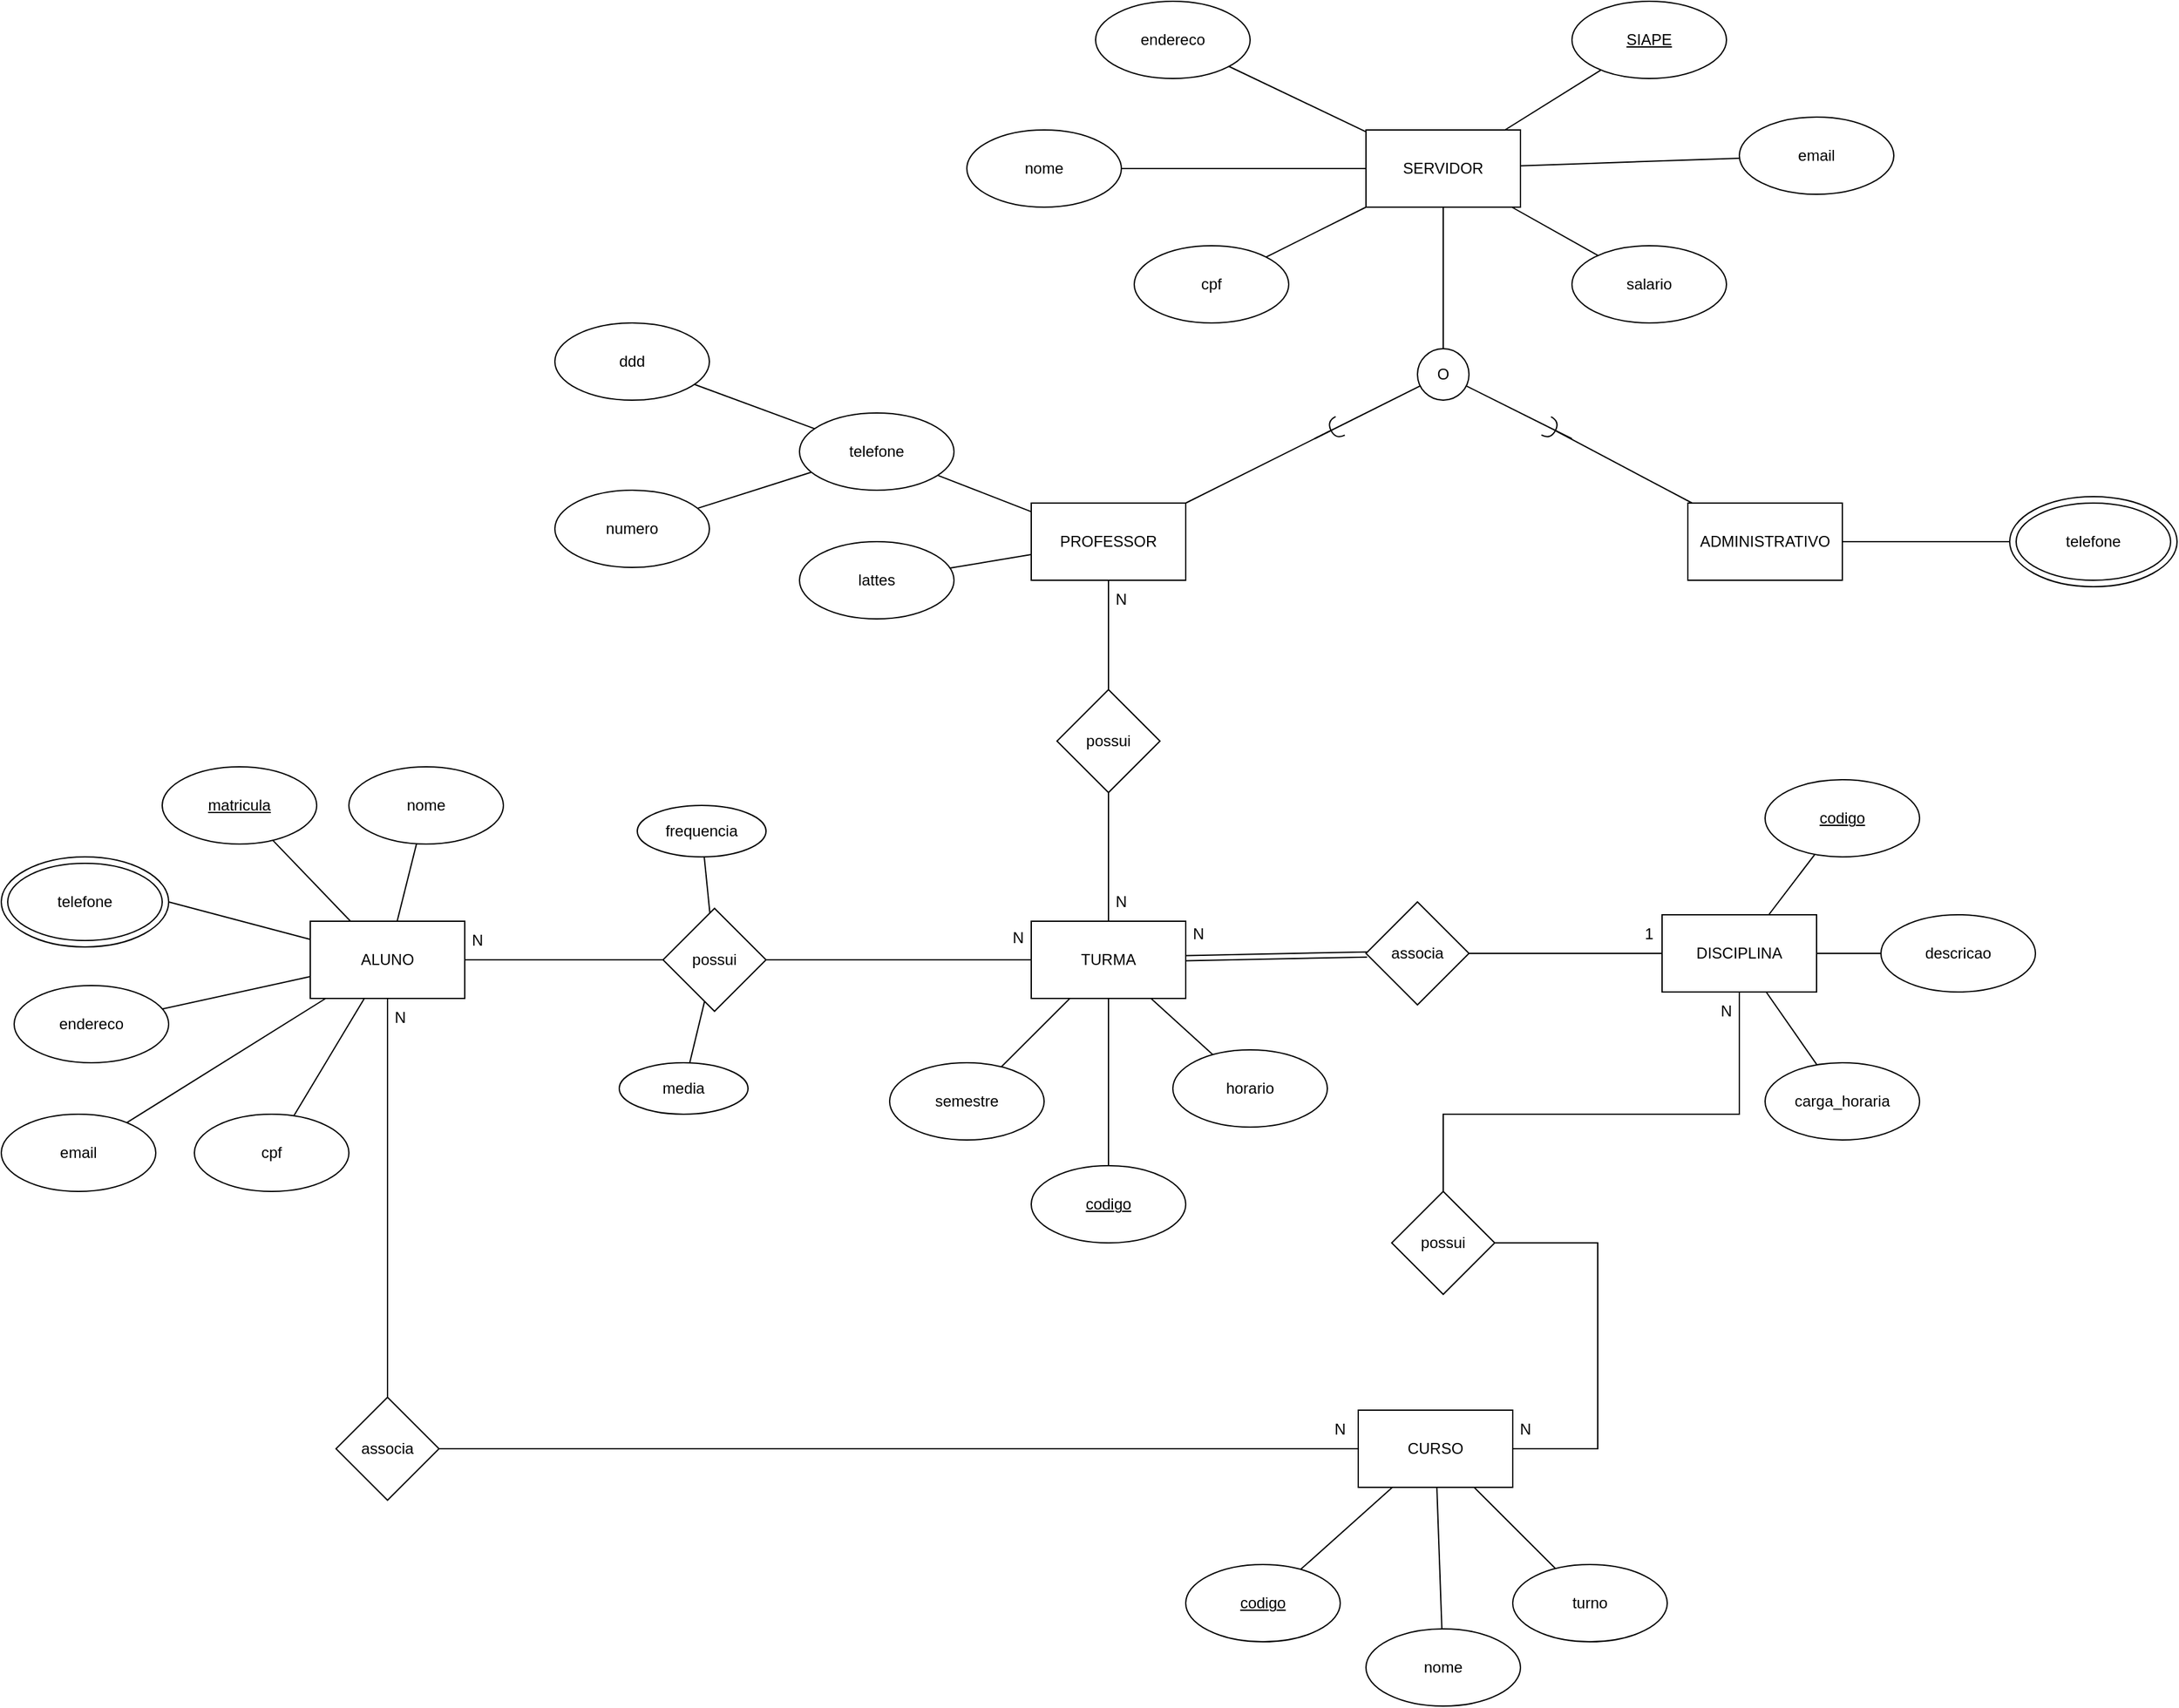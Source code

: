 <mxfile version="24.2.2" type="github">
  <diagram name="Página-1" id="IAKJVxWq2CspnANiIu_g">
    <mxGraphModel dx="2741" dy="2187" grid="1" gridSize="10" guides="1" tooltips="1" connect="1" arrows="1" fold="1" page="1" pageScale="1" pageWidth="827" pageHeight="1169" math="0" shadow="0">
      <root>
        <mxCell id="0" />
        <mxCell id="1" parent="0" />
        <mxCell id="r-bAOHx8kJSiw9mAiXGv-1" value="ALUNO" style="rounded=0;whiteSpace=wrap;html=1;" vertex="1" parent="1">
          <mxGeometry x="10" y="530" width="120" height="60" as="geometry" />
        </mxCell>
        <mxCell id="r-bAOHx8kJSiw9mAiXGv-2" value="PROFESSOR" style="rounded=0;whiteSpace=wrap;html=1;" vertex="1" parent="1">
          <mxGeometry x="570" y="205" width="120" height="60" as="geometry" />
        </mxCell>
        <mxCell id="r-bAOHx8kJSiw9mAiXGv-4" value="DISCIPLINA" style="rounded=0;whiteSpace=wrap;html=1;" vertex="1" parent="1">
          <mxGeometry x="1060" y="525" width="120" height="60" as="geometry" />
        </mxCell>
        <mxCell id="r-bAOHx8kJSiw9mAiXGv-5" value="SERVIDOR" style="rounded=0;whiteSpace=wrap;html=1;" vertex="1" parent="1">
          <mxGeometry x="830" y="-85" width="120" height="60" as="geometry" />
        </mxCell>
        <mxCell id="r-bAOHx8kJSiw9mAiXGv-6" value="ADMINISTRATIVO" style="rounded=0;whiteSpace=wrap;html=1;" vertex="1" parent="1">
          <mxGeometry x="1080" y="205" width="120" height="60" as="geometry" />
        </mxCell>
        <mxCell id="r-bAOHx8kJSiw9mAiXGv-7" value="TURMA" style="rounded=0;whiteSpace=wrap;html=1;" vertex="1" parent="1">
          <mxGeometry x="570" y="530" width="120" height="60" as="geometry" />
        </mxCell>
        <mxCell id="r-bAOHx8kJSiw9mAiXGv-8" value="CURSO" style="rounded=0;whiteSpace=wrap;html=1;" vertex="1" parent="1">
          <mxGeometry x="824" y="910" width="120" height="60" as="geometry" />
        </mxCell>
        <mxCell id="r-bAOHx8kJSiw9mAiXGv-9" value="&lt;u&gt;matricula&lt;/u&gt;" style="ellipse;whiteSpace=wrap;html=1;" vertex="1" parent="1">
          <mxGeometry x="-105" y="410" width="120" height="60" as="geometry" />
        </mxCell>
        <mxCell id="r-bAOHx8kJSiw9mAiXGv-10" value="nome" style="ellipse;whiteSpace=wrap;html=1;" vertex="1" parent="1">
          <mxGeometry x="40" y="410" width="120" height="60" as="geometry" />
        </mxCell>
        <mxCell id="r-bAOHx8kJSiw9mAiXGv-11" value="endereco" style="ellipse;whiteSpace=wrap;html=1;" vertex="1" parent="1">
          <mxGeometry x="-220" y="580" width="120" height="60" as="geometry" />
        </mxCell>
        <mxCell id="r-bAOHx8kJSiw9mAiXGv-12" value="email" style="ellipse;whiteSpace=wrap;html=1;" vertex="1" parent="1">
          <mxGeometry x="-230" y="680" width="120" height="60" as="geometry" />
        </mxCell>
        <mxCell id="r-bAOHx8kJSiw9mAiXGv-13" value="cpf" style="ellipse;whiteSpace=wrap;html=1;" vertex="1" parent="1">
          <mxGeometry x="-80" y="680" width="120" height="60" as="geometry" />
        </mxCell>
        <mxCell id="r-bAOHx8kJSiw9mAiXGv-16" value="" style="ellipse;whiteSpace=wrap;html=1;" vertex="1" parent="1">
          <mxGeometry x="-230" y="480" width="130" height="70" as="geometry" />
        </mxCell>
        <mxCell id="r-bAOHx8kJSiw9mAiXGv-17" value="telefone" style="ellipse;whiteSpace=wrap;html=1;" vertex="1" parent="1">
          <mxGeometry x="-225" y="485" width="120" height="60" as="geometry" />
        </mxCell>
        <mxCell id="r-bAOHx8kJSiw9mAiXGv-19" value="" style="endArrow=none;html=1;rounded=0;" edge="1" parent="1" source="r-bAOHx8kJSiw9mAiXGv-13" target="r-bAOHx8kJSiw9mAiXGv-1">
          <mxGeometry width="50" height="50" relative="1" as="geometry">
            <mxPoint x="470" y="640" as="sourcePoint" />
            <mxPoint x="520" y="590" as="targetPoint" />
          </mxGeometry>
        </mxCell>
        <mxCell id="r-bAOHx8kJSiw9mAiXGv-20" value="" style="endArrow=none;html=1;rounded=0;" edge="1" parent="1" source="r-bAOHx8kJSiw9mAiXGv-12" target="r-bAOHx8kJSiw9mAiXGv-1">
          <mxGeometry width="50" height="50" relative="1" as="geometry">
            <mxPoint x="470" y="640" as="sourcePoint" />
            <mxPoint x="520" y="590" as="targetPoint" />
          </mxGeometry>
        </mxCell>
        <mxCell id="r-bAOHx8kJSiw9mAiXGv-22" value="" style="endArrow=none;html=1;rounded=0;" edge="1" parent="1" source="r-bAOHx8kJSiw9mAiXGv-10" target="r-bAOHx8kJSiw9mAiXGv-1">
          <mxGeometry width="50" height="50" relative="1" as="geometry">
            <mxPoint x="470" y="640" as="sourcePoint" />
            <mxPoint x="520" y="590" as="targetPoint" />
          </mxGeometry>
        </mxCell>
        <mxCell id="r-bAOHx8kJSiw9mAiXGv-24" value="" style="endArrow=none;html=1;rounded=0;" edge="1" parent="1" source="r-bAOHx8kJSiw9mAiXGv-9" target="r-bAOHx8kJSiw9mAiXGv-1">
          <mxGeometry width="50" height="50" relative="1" as="geometry">
            <mxPoint x="470" y="640" as="sourcePoint" />
            <mxPoint x="520" y="590" as="targetPoint" />
          </mxGeometry>
        </mxCell>
        <mxCell id="r-bAOHx8kJSiw9mAiXGv-25" value="" style="endArrow=none;html=1;rounded=0;exitX=1;exitY=0.5;exitDx=0;exitDy=0;" edge="1" parent="1" source="r-bAOHx8kJSiw9mAiXGv-16" target="r-bAOHx8kJSiw9mAiXGv-1">
          <mxGeometry width="50" height="50" relative="1" as="geometry">
            <mxPoint x="470" y="640" as="sourcePoint" />
            <mxPoint x="520" y="590" as="targetPoint" />
          </mxGeometry>
        </mxCell>
        <mxCell id="r-bAOHx8kJSiw9mAiXGv-26" value="" style="endArrow=none;html=1;rounded=0;" edge="1" parent="1" source="r-bAOHx8kJSiw9mAiXGv-11" target="r-bAOHx8kJSiw9mAiXGv-1">
          <mxGeometry width="50" height="50" relative="1" as="geometry">
            <mxPoint x="470" y="640" as="sourcePoint" />
            <mxPoint x="520" y="590" as="targetPoint" />
          </mxGeometry>
        </mxCell>
        <mxCell id="r-bAOHx8kJSiw9mAiXGv-27" value="&lt;u&gt;SIAPE&lt;/u&gt;" style="ellipse;whiteSpace=wrap;html=1;" vertex="1" parent="1">
          <mxGeometry x="990" y="-185" width="120" height="60" as="geometry" />
        </mxCell>
        <mxCell id="r-bAOHx8kJSiw9mAiXGv-28" value="nome" style="ellipse;whiteSpace=wrap;html=1;" vertex="1" parent="1">
          <mxGeometry x="520" y="-85" width="120" height="60" as="geometry" />
        </mxCell>
        <mxCell id="r-bAOHx8kJSiw9mAiXGv-30" value="endereco" style="ellipse;whiteSpace=wrap;html=1;" vertex="1" parent="1">
          <mxGeometry x="620" y="-185" width="120" height="60" as="geometry" />
        </mxCell>
        <mxCell id="r-bAOHx8kJSiw9mAiXGv-31" value="salario" style="ellipse;whiteSpace=wrap;html=1;" vertex="1" parent="1">
          <mxGeometry x="990" y="5" width="120" height="60" as="geometry" />
        </mxCell>
        <mxCell id="r-bAOHx8kJSiw9mAiXGv-32" value="lattes" style="ellipse;whiteSpace=wrap;html=1;" vertex="1" parent="1">
          <mxGeometry x="390" y="235" width="120" height="60" as="geometry" />
        </mxCell>
        <mxCell id="r-bAOHx8kJSiw9mAiXGv-33" value="email" style="ellipse;whiteSpace=wrap;html=1;" vertex="1" parent="1">
          <mxGeometry x="1120" y="-95" width="120" height="60" as="geometry" />
        </mxCell>
        <mxCell id="r-bAOHx8kJSiw9mAiXGv-34" value="cpf" style="ellipse;whiteSpace=wrap;html=1;" vertex="1" parent="1">
          <mxGeometry x="650" y="5" width="120" height="60" as="geometry" />
        </mxCell>
        <mxCell id="r-bAOHx8kJSiw9mAiXGv-35" value="telefone" style="ellipse;whiteSpace=wrap;html=1;" vertex="1" parent="1">
          <mxGeometry x="390" y="135" width="120" height="60" as="geometry" />
        </mxCell>
        <mxCell id="r-bAOHx8kJSiw9mAiXGv-36" value="ddd" style="ellipse;whiteSpace=wrap;html=1;" vertex="1" parent="1">
          <mxGeometry x="200" y="65" width="120" height="60" as="geometry" />
        </mxCell>
        <mxCell id="r-bAOHx8kJSiw9mAiXGv-37" value="numero" style="ellipse;whiteSpace=wrap;html=1;" vertex="1" parent="1">
          <mxGeometry x="200" y="195" width="120" height="60" as="geometry" />
        </mxCell>
        <mxCell id="r-bAOHx8kJSiw9mAiXGv-38" value="" style="endArrow=none;html=1;rounded=0;" edge="1" parent="1" source="r-bAOHx8kJSiw9mAiXGv-36" target="r-bAOHx8kJSiw9mAiXGv-35">
          <mxGeometry width="50" height="50" relative="1" as="geometry">
            <mxPoint x="200" y="75" as="sourcePoint" />
            <mxPoint x="250" y="25" as="targetPoint" />
          </mxGeometry>
        </mxCell>
        <mxCell id="r-bAOHx8kJSiw9mAiXGv-39" value="" style="endArrow=none;html=1;rounded=0;" edge="1" parent="1" source="r-bAOHx8kJSiw9mAiXGv-37" target="r-bAOHx8kJSiw9mAiXGv-35">
          <mxGeometry width="50" height="50" relative="1" as="geometry">
            <mxPoint x="200" y="75" as="sourcePoint" />
            <mxPoint x="250" y="25" as="targetPoint" />
          </mxGeometry>
        </mxCell>
        <mxCell id="r-bAOHx8kJSiw9mAiXGv-40" value="" style="ellipse;whiteSpace=wrap;html=1;" vertex="1" parent="1">
          <mxGeometry x="1330" y="200" width="130" height="70" as="geometry" />
        </mxCell>
        <mxCell id="r-bAOHx8kJSiw9mAiXGv-41" value="telefone" style="ellipse;whiteSpace=wrap;html=1;" vertex="1" parent="1">
          <mxGeometry x="1335" y="205" width="120" height="60" as="geometry" />
        </mxCell>
        <mxCell id="r-bAOHx8kJSiw9mAiXGv-42" value="" style="endArrow=none;html=1;rounded=0;" edge="1" parent="1" source="r-bAOHx8kJSiw9mAiXGv-32" target="r-bAOHx8kJSiw9mAiXGv-2">
          <mxGeometry width="50" height="50" relative="1" as="geometry">
            <mxPoint x="630" y="425" as="sourcePoint" />
            <mxPoint x="680" y="375" as="targetPoint" />
          </mxGeometry>
        </mxCell>
        <mxCell id="r-bAOHx8kJSiw9mAiXGv-43" value="" style="endArrow=none;html=1;rounded=0;" edge="1" parent="1" source="r-bAOHx8kJSiw9mAiXGv-2" target="r-bAOHx8kJSiw9mAiXGv-35">
          <mxGeometry width="50" height="50" relative="1" as="geometry">
            <mxPoint x="630" y="425" as="sourcePoint" />
            <mxPoint x="680" y="375" as="targetPoint" />
          </mxGeometry>
        </mxCell>
        <mxCell id="r-bAOHx8kJSiw9mAiXGv-44" value="" style="endArrow=none;html=1;rounded=0;entryX=0;entryY=0.5;entryDx=0;entryDy=0;" edge="1" parent="1" source="r-bAOHx8kJSiw9mAiXGv-6" target="r-bAOHx8kJSiw9mAiXGv-40">
          <mxGeometry width="50" height="50" relative="1" as="geometry">
            <mxPoint x="630" y="425" as="sourcePoint" />
            <mxPoint x="680" y="375" as="targetPoint" />
          </mxGeometry>
        </mxCell>
        <mxCell id="r-bAOHx8kJSiw9mAiXGv-45" value="" style="endArrow=none;html=1;rounded=0;" edge="1" parent="1" source="r-bAOHx8kJSiw9mAiXGv-34" target="r-bAOHx8kJSiw9mAiXGv-5">
          <mxGeometry width="50" height="50" relative="1" as="geometry">
            <mxPoint x="630" y="175" as="sourcePoint" />
            <mxPoint x="680" y="125" as="targetPoint" />
          </mxGeometry>
        </mxCell>
        <mxCell id="r-bAOHx8kJSiw9mAiXGv-46" value="" style="endArrow=none;html=1;rounded=0;" edge="1" parent="1" source="r-bAOHx8kJSiw9mAiXGv-31" target="r-bAOHx8kJSiw9mAiXGv-5">
          <mxGeometry width="50" height="50" relative="1" as="geometry">
            <mxPoint x="630" y="175" as="sourcePoint" />
            <mxPoint x="680" y="125" as="targetPoint" />
          </mxGeometry>
        </mxCell>
        <mxCell id="r-bAOHx8kJSiw9mAiXGv-47" value="" style="endArrow=none;html=1;rounded=0;" edge="1" parent="1" source="r-bAOHx8kJSiw9mAiXGv-28" target="r-bAOHx8kJSiw9mAiXGv-5">
          <mxGeometry width="50" height="50" relative="1" as="geometry">
            <mxPoint x="610" y="5" as="sourcePoint" />
            <mxPoint x="680" y="125" as="targetPoint" />
          </mxGeometry>
        </mxCell>
        <mxCell id="r-bAOHx8kJSiw9mAiXGv-48" value="" style="endArrow=none;html=1;rounded=0;" edge="1" parent="1" source="r-bAOHx8kJSiw9mAiXGv-30" target="r-bAOHx8kJSiw9mAiXGv-5">
          <mxGeometry width="50" height="50" relative="1" as="geometry">
            <mxPoint x="630" y="175" as="sourcePoint" />
            <mxPoint x="680" y="125" as="targetPoint" />
          </mxGeometry>
        </mxCell>
        <mxCell id="r-bAOHx8kJSiw9mAiXGv-49" value="" style="endArrow=none;html=1;rounded=0;" edge="1" parent="1" source="r-bAOHx8kJSiw9mAiXGv-27" target="r-bAOHx8kJSiw9mAiXGv-5">
          <mxGeometry width="50" height="50" relative="1" as="geometry">
            <mxPoint x="630" y="175" as="sourcePoint" />
            <mxPoint x="680" y="125" as="targetPoint" />
          </mxGeometry>
        </mxCell>
        <mxCell id="r-bAOHx8kJSiw9mAiXGv-50" value="" style="endArrow=none;html=1;rounded=0;" edge="1" parent="1" source="r-bAOHx8kJSiw9mAiXGv-33" target="r-bAOHx8kJSiw9mAiXGv-5">
          <mxGeometry width="50" height="50" relative="1" as="geometry">
            <mxPoint x="630" y="175" as="sourcePoint" />
            <mxPoint x="680" y="125" as="targetPoint" />
          </mxGeometry>
        </mxCell>
        <mxCell id="r-bAOHx8kJSiw9mAiXGv-52" value="O" style="ellipse;whiteSpace=wrap;html=1;aspect=fixed;" vertex="1" parent="1">
          <mxGeometry x="870" y="85" width="40" height="40" as="geometry" />
        </mxCell>
        <mxCell id="r-bAOHx8kJSiw9mAiXGv-56" value="" style="endArrow=none;html=1;rounded=0;" edge="1" parent="1" source="r-bAOHx8kJSiw9mAiXGv-5" target="r-bAOHx8kJSiw9mAiXGv-52">
          <mxGeometry width="50" height="50" relative="1" as="geometry">
            <mxPoint x="830" y="175" as="sourcePoint" />
            <mxPoint x="880" y="125" as="targetPoint" />
          </mxGeometry>
        </mxCell>
        <mxCell id="r-bAOHx8kJSiw9mAiXGv-57" value="" style="endArrow=none;html=1;rounded=0;startArrow=halfCircle;startFill=0;" edge="1" parent="1" target="r-bAOHx8kJSiw9mAiXGv-2">
          <mxGeometry width="50" height="50" relative="1" as="geometry">
            <mxPoint x="810" y="145" as="sourcePoint" />
            <mxPoint x="880" y="125" as="targetPoint" />
          </mxGeometry>
        </mxCell>
        <mxCell id="r-bAOHx8kJSiw9mAiXGv-58" value="" style="endArrow=halfCircle;html=1;rounded=0;endFill=0;" edge="1" parent="1" source="r-bAOHx8kJSiw9mAiXGv-6">
          <mxGeometry width="50" height="50" relative="1" as="geometry">
            <mxPoint x="830" y="175" as="sourcePoint" />
            <mxPoint x="970" y="145" as="targetPoint" />
          </mxGeometry>
        </mxCell>
        <mxCell id="r-bAOHx8kJSiw9mAiXGv-59" value="" style="endArrow=none;html=1;rounded=0;" edge="1" parent="1" target="r-bAOHx8kJSiw9mAiXGv-52">
          <mxGeometry width="50" height="50" relative="1" as="geometry">
            <mxPoint x="790" y="155" as="sourcePoint" />
            <mxPoint x="880" y="125" as="targetPoint" />
          </mxGeometry>
        </mxCell>
        <mxCell id="r-bAOHx8kJSiw9mAiXGv-60" value="" style="endArrow=none;html=1;rounded=0;endFill=0;" edge="1" parent="1" target="r-bAOHx8kJSiw9mAiXGv-52">
          <mxGeometry width="50" height="50" relative="1" as="geometry">
            <mxPoint x="990" y="155" as="sourcePoint" />
            <mxPoint x="880" y="125" as="targetPoint" />
          </mxGeometry>
        </mxCell>
        <mxCell id="r-bAOHx8kJSiw9mAiXGv-61" value="&lt;u&gt;codigo&lt;/u&gt;" style="ellipse;whiteSpace=wrap;html=1;" vertex="1" parent="1">
          <mxGeometry x="1140" y="420" width="120" height="60" as="geometry" />
        </mxCell>
        <mxCell id="r-bAOHx8kJSiw9mAiXGv-62" value="descricao" style="ellipse;whiteSpace=wrap;html=1;" vertex="1" parent="1">
          <mxGeometry x="1230" y="525" width="120" height="60" as="geometry" />
        </mxCell>
        <mxCell id="r-bAOHx8kJSiw9mAiXGv-63" value="carga_horaria" style="ellipse;whiteSpace=wrap;html=1;" vertex="1" parent="1">
          <mxGeometry x="1140" y="640" width="120" height="60" as="geometry" />
        </mxCell>
        <mxCell id="r-bAOHx8kJSiw9mAiXGv-64" value="&lt;u&gt;codigo&lt;/u&gt;" style="ellipse;whiteSpace=wrap;html=1;" vertex="1" parent="1">
          <mxGeometry x="570" y="720" width="120" height="60" as="geometry" />
        </mxCell>
        <mxCell id="r-bAOHx8kJSiw9mAiXGv-65" value="semestre" style="ellipse;whiteSpace=wrap;html=1;" vertex="1" parent="1">
          <mxGeometry x="460" y="640" width="120" height="60" as="geometry" />
        </mxCell>
        <mxCell id="r-bAOHx8kJSiw9mAiXGv-66" value="horario" style="ellipse;whiteSpace=wrap;html=1;" vertex="1" parent="1">
          <mxGeometry x="680" y="630" width="120" height="60" as="geometry" />
        </mxCell>
        <mxCell id="r-bAOHx8kJSiw9mAiXGv-67" value="" style="endArrow=none;html=1;rounded=0;" edge="1" parent="1" source="r-bAOHx8kJSiw9mAiXGv-64" target="r-bAOHx8kJSiw9mAiXGv-7">
          <mxGeometry width="50" height="50" relative="1" as="geometry">
            <mxPoint x="480" y="570" as="sourcePoint" />
            <mxPoint x="530" y="520" as="targetPoint" />
          </mxGeometry>
        </mxCell>
        <mxCell id="r-bAOHx8kJSiw9mAiXGv-68" value="" style="endArrow=none;html=1;rounded=0;" edge="1" parent="1" source="r-bAOHx8kJSiw9mAiXGv-65" target="r-bAOHx8kJSiw9mAiXGv-7">
          <mxGeometry width="50" height="50" relative="1" as="geometry">
            <mxPoint x="480" y="570" as="sourcePoint" />
            <mxPoint x="530" y="520" as="targetPoint" />
          </mxGeometry>
        </mxCell>
        <mxCell id="r-bAOHx8kJSiw9mAiXGv-69" value="" style="endArrow=none;html=1;rounded=0;" edge="1" parent="1" source="r-bAOHx8kJSiw9mAiXGv-66" target="r-bAOHx8kJSiw9mAiXGv-7">
          <mxGeometry width="50" height="50" relative="1" as="geometry">
            <mxPoint x="480" y="570" as="sourcePoint" />
            <mxPoint x="530" y="520" as="targetPoint" />
          </mxGeometry>
        </mxCell>
        <mxCell id="r-bAOHx8kJSiw9mAiXGv-70" value="" style="endArrow=none;html=1;rounded=0;" edge="1" parent="1" source="r-bAOHx8kJSiw9mAiXGv-4" target="r-bAOHx8kJSiw9mAiXGv-61">
          <mxGeometry width="50" height="50" relative="1" as="geometry">
            <mxPoint x="480" y="520" as="sourcePoint" />
            <mxPoint x="530" y="470" as="targetPoint" />
          </mxGeometry>
        </mxCell>
        <mxCell id="r-bAOHx8kJSiw9mAiXGv-71" value="" style="endArrow=none;html=1;rounded=0;" edge="1" parent="1" source="r-bAOHx8kJSiw9mAiXGv-62" target="r-bAOHx8kJSiw9mAiXGv-4">
          <mxGeometry width="50" height="50" relative="1" as="geometry">
            <mxPoint x="480" y="520" as="sourcePoint" />
            <mxPoint x="530" y="470" as="targetPoint" />
          </mxGeometry>
        </mxCell>
        <mxCell id="r-bAOHx8kJSiw9mAiXGv-72" value="" style="endArrow=none;html=1;rounded=0;" edge="1" parent="1" source="r-bAOHx8kJSiw9mAiXGv-63" target="r-bAOHx8kJSiw9mAiXGv-4">
          <mxGeometry width="50" height="50" relative="1" as="geometry">
            <mxPoint x="480" y="520" as="sourcePoint" />
            <mxPoint x="530" y="470" as="targetPoint" />
          </mxGeometry>
        </mxCell>
        <mxCell id="r-bAOHx8kJSiw9mAiXGv-73" value="associa" style="rhombus;whiteSpace=wrap;html=1;" vertex="1" parent="1">
          <mxGeometry x="830" y="515" width="80" height="80" as="geometry" />
        </mxCell>
        <mxCell id="r-bAOHx8kJSiw9mAiXGv-74" value="" style="endArrow=none;html=1;rounded=0;shape=link;" edge="1" parent="1" source="r-bAOHx8kJSiw9mAiXGv-7" target="r-bAOHx8kJSiw9mAiXGv-73">
          <mxGeometry width="50" height="50" relative="1" as="geometry">
            <mxPoint x="480" y="520" as="sourcePoint" />
            <mxPoint x="530" y="470" as="targetPoint" />
          </mxGeometry>
        </mxCell>
        <mxCell id="r-bAOHx8kJSiw9mAiXGv-75" value="" style="endArrow=none;html=1;rounded=0;" edge="1" parent="1" source="r-bAOHx8kJSiw9mAiXGv-73" target="r-bAOHx8kJSiw9mAiXGv-4">
          <mxGeometry width="50" height="50" relative="1" as="geometry">
            <mxPoint x="480" y="520" as="sourcePoint" />
            <mxPoint x="530" y="470" as="targetPoint" />
          </mxGeometry>
        </mxCell>
        <mxCell id="r-bAOHx8kJSiw9mAiXGv-76" value="N" style="text;html=1;align=center;verticalAlign=middle;whiteSpace=wrap;rounded=0;" vertex="1" parent="1">
          <mxGeometry x="690" y="525" width="20" height="30" as="geometry" />
        </mxCell>
        <mxCell id="r-bAOHx8kJSiw9mAiXGv-77" value="1" style="text;html=1;align=center;verticalAlign=middle;whiteSpace=wrap;rounded=0;" vertex="1" parent="1">
          <mxGeometry x="1040" y="525" width="20" height="30" as="geometry" />
        </mxCell>
        <mxCell id="r-bAOHx8kJSiw9mAiXGv-80" value="possui" style="rhombus;whiteSpace=wrap;html=1;" vertex="1" parent="1">
          <mxGeometry x="590" y="350" width="80" height="80" as="geometry" />
        </mxCell>
        <mxCell id="r-bAOHx8kJSiw9mAiXGv-81" value="" style="endArrow=none;html=1;rounded=0;" edge="1" parent="1" source="r-bAOHx8kJSiw9mAiXGv-7" target="r-bAOHx8kJSiw9mAiXGv-80">
          <mxGeometry width="50" height="50" relative="1" as="geometry">
            <mxPoint x="770" y="520" as="sourcePoint" />
            <mxPoint x="820" y="470" as="targetPoint" />
          </mxGeometry>
        </mxCell>
        <mxCell id="r-bAOHx8kJSiw9mAiXGv-82" value="" style="endArrow=none;html=1;rounded=0;" edge="1" parent="1" source="r-bAOHx8kJSiw9mAiXGv-80" target="r-bAOHx8kJSiw9mAiXGv-2">
          <mxGeometry width="50" height="50" relative="1" as="geometry">
            <mxPoint x="770" y="520" as="sourcePoint" />
            <mxPoint x="820" y="470" as="targetPoint" />
          </mxGeometry>
        </mxCell>
        <mxCell id="r-bAOHx8kJSiw9mAiXGv-83" value="N" style="text;html=1;align=center;verticalAlign=middle;whiteSpace=wrap;rounded=0;" vertex="1" parent="1">
          <mxGeometry x="630" y="500" width="20" height="30" as="geometry" />
        </mxCell>
        <mxCell id="r-bAOHx8kJSiw9mAiXGv-84" value="N" style="text;html=1;align=center;verticalAlign=middle;whiteSpace=wrap;rounded=0;" vertex="1" parent="1">
          <mxGeometry x="630" y="265" width="20" height="30" as="geometry" />
        </mxCell>
        <mxCell id="r-bAOHx8kJSiw9mAiXGv-86" value="possui" style="rhombus;whiteSpace=wrap;html=1;" vertex="1" parent="1">
          <mxGeometry x="284" y="520" width="80" height="80" as="geometry" />
        </mxCell>
        <mxCell id="r-bAOHx8kJSiw9mAiXGv-87" value="" style="endArrow=none;html=1;rounded=0;" edge="1" parent="1" source="r-bAOHx8kJSiw9mAiXGv-1" target="r-bAOHx8kJSiw9mAiXGv-86">
          <mxGeometry width="50" height="50" relative="1" as="geometry">
            <mxPoint x="250" y="650" as="sourcePoint" />
            <mxPoint x="300" y="600" as="targetPoint" />
          </mxGeometry>
        </mxCell>
        <mxCell id="r-bAOHx8kJSiw9mAiXGv-88" value="" style="endArrow=none;html=1;rounded=0;" edge="1" parent="1" source="r-bAOHx8kJSiw9mAiXGv-86" target="r-bAOHx8kJSiw9mAiXGv-7">
          <mxGeometry width="50" height="50" relative="1" as="geometry">
            <mxPoint x="330" y="770" as="sourcePoint" />
            <mxPoint x="380" y="720" as="targetPoint" />
          </mxGeometry>
        </mxCell>
        <mxCell id="r-bAOHx8kJSiw9mAiXGv-89" value="N" style="text;html=1;align=center;verticalAlign=middle;whiteSpace=wrap;rounded=0;" vertex="1" parent="1">
          <mxGeometry x="130" y="530" width="20" height="30" as="geometry" />
        </mxCell>
        <mxCell id="r-bAOHx8kJSiw9mAiXGv-90" value="N" style="text;html=1;align=center;verticalAlign=middle;whiteSpace=wrap;rounded=0;" vertex="1" parent="1">
          <mxGeometry x="550" y="528" width="20" height="30" as="geometry" />
        </mxCell>
        <mxCell id="r-bAOHx8kJSiw9mAiXGv-91" value="media" style="ellipse;whiteSpace=wrap;html=1;" vertex="1" parent="1">
          <mxGeometry x="250" y="640" width="100" height="40" as="geometry" />
        </mxCell>
        <mxCell id="r-bAOHx8kJSiw9mAiXGv-92" value="frequencia" style="ellipse;whiteSpace=wrap;html=1;" vertex="1" parent="1">
          <mxGeometry x="264" y="440" width="100" height="40" as="geometry" />
        </mxCell>
        <mxCell id="r-bAOHx8kJSiw9mAiXGv-93" value="" style="endArrow=none;html=1;rounded=0;" edge="1" parent="1" source="r-bAOHx8kJSiw9mAiXGv-91" target="r-bAOHx8kJSiw9mAiXGv-86">
          <mxGeometry width="50" height="50" relative="1" as="geometry">
            <mxPoint x="240" y="770" as="sourcePoint" />
            <mxPoint x="290" y="720" as="targetPoint" />
          </mxGeometry>
        </mxCell>
        <mxCell id="r-bAOHx8kJSiw9mAiXGv-94" value="" style="endArrow=none;html=1;rounded=0;" edge="1" parent="1" source="r-bAOHx8kJSiw9mAiXGv-86" target="r-bAOHx8kJSiw9mAiXGv-92">
          <mxGeometry width="50" height="50" relative="1" as="geometry">
            <mxPoint x="240" y="770" as="sourcePoint" />
            <mxPoint x="290" y="720" as="targetPoint" />
          </mxGeometry>
        </mxCell>
        <mxCell id="r-bAOHx8kJSiw9mAiXGv-95" value="&lt;u&gt;codigo&lt;/u&gt;" style="ellipse;whiteSpace=wrap;html=1;" vertex="1" parent="1">
          <mxGeometry x="690" y="1030" width="120" height="60" as="geometry" />
        </mxCell>
        <mxCell id="r-bAOHx8kJSiw9mAiXGv-96" value="nome" style="ellipse;whiteSpace=wrap;html=1;" vertex="1" parent="1">
          <mxGeometry x="830" y="1080" width="120" height="60" as="geometry" />
        </mxCell>
        <mxCell id="r-bAOHx8kJSiw9mAiXGv-97" value="turno" style="ellipse;whiteSpace=wrap;html=1;" vertex="1" parent="1">
          <mxGeometry x="944" y="1030" width="120" height="60" as="geometry" />
        </mxCell>
        <mxCell id="r-bAOHx8kJSiw9mAiXGv-98" value="" style="endArrow=none;html=1;rounded=0;" edge="1" parent="1" source="r-bAOHx8kJSiw9mAiXGv-8" target="r-bAOHx8kJSiw9mAiXGv-95">
          <mxGeometry width="50" height="50" relative="1" as="geometry">
            <mxPoint x="910" y="770" as="sourcePoint" />
            <mxPoint x="960" y="720" as="targetPoint" />
          </mxGeometry>
        </mxCell>
        <mxCell id="r-bAOHx8kJSiw9mAiXGv-99" value="" style="endArrow=none;html=1;rounded=0;" edge="1" parent="1" source="r-bAOHx8kJSiw9mAiXGv-8" target="r-bAOHx8kJSiw9mAiXGv-96">
          <mxGeometry width="50" height="50" relative="1" as="geometry">
            <mxPoint x="910" y="770" as="sourcePoint" />
            <mxPoint x="960" y="720" as="targetPoint" />
          </mxGeometry>
        </mxCell>
        <mxCell id="r-bAOHx8kJSiw9mAiXGv-100" value="" style="endArrow=none;html=1;rounded=0;" edge="1" parent="1" source="r-bAOHx8kJSiw9mAiXGv-97" target="r-bAOHx8kJSiw9mAiXGv-8">
          <mxGeometry width="50" height="50" relative="1" as="geometry">
            <mxPoint x="910" y="770" as="sourcePoint" />
            <mxPoint x="960" y="720" as="targetPoint" />
          </mxGeometry>
        </mxCell>
        <mxCell id="r-bAOHx8kJSiw9mAiXGv-101" value="associa" style="rhombus;whiteSpace=wrap;html=1;" vertex="1" parent="1">
          <mxGeometry x="30" y="900" width="80" height="80" as="geometry" />
        </mxCell>
        <mxCell id="r-bAOHx8kJSiw9mAiXGv-102" value="" style="endArrow=none;html=1;rounded=0;" edge="1" parent="1" source="r-bAOHx8kJSiw9mAiXGv-101" target="r-bAOHx8kJSiw9mAiXGv-8">
          <mxGeometry width="50" height="50" relative="1" as="geometry">
            <mxPoint x="330" y="900" as="sourcePoint" />
            <mxPoint x="380" y="850" as="targetPoint" />
          </mxGeometry>
        </mxCell>
        <mxCell id="r-bAOHx8kJSiw9mAiXGv-103" value="" style="endArrow=none;html=1;rounded=0;" edge="1" parent="1" source="r-bAOHx8kJSiw9mAiXGv-101" target="r-bAOHx8kJSiw9mAiXGv-1">
          <mxGeometry width="50" height="50" relative="1" as="geometry">
            <mxPoint x="330" y="900" as="sourcePoint" />
            <mxPoint x="380" y="850" as="targetPoint" />
            <Array as="points">
              <mxPoint x="70" y="740" />
            </Array>
          </mxGeometry>
        </mxCell>
        <mxCell id="r-bAOHx8kJSiw9mAiXGv-104" value="possui" style="rhombus;whiteSpace=wrap;html=1;" vertex="1" parent="1">
          <mxGeometry x="850" y="740" width="80" height="80" as="geometry" />
        </mxCell>
        <mxCell id="r-bAOHx8kJSiw9mAiXGv-105" value="" style="endArrow=none;html=1;rounded=0;" edge="1" parent="1" source="r-bAOHx8kJSiw9mAiXGv-8" target="r-bAOHx8kJSiw9mAiXGv-104">
          <mxGeometry width="50" height="50" relative="1" as="geometry">
            <mxPoint x="330" y="900" as="sourcePoint" />
            <mxPoint x="380" y="850" as="targetPoint" />
            <Array as="points">
              <mxPoint x="1010" y="940" />
              <mxPoint x="1010" y="780" />
            </Array>
          </mxGeometry>
        </mxCell>
        <mxCell id="r-bAOHx8kJSiw9mAiXGv-106" value="" style="endArrow=none;html=1;rounded=0;" edge="1" parent="1" source="r-bAOHx8kJSiw9mAiXGv-104" target="r-bAOHx8kJSiw9mAiXGv-4">
          <mxGeometry width="50" height="50" relative="1" as="geometry">
            <mxPoint x="330" y="900" as="sourcePoint" />
            <mxPoint x="380" y="850" as="targetPoint" />
            <Array as="points">
              <mxPoint x="890" y="680" />
              <mxPoint x="1120" y="680" />
            </Array>
          </mxGeometry>
        </mxCell>
        <mxCell id="r-bAOHx8kJSiw9mAiXGv-107" value="N" style="text;html=1;align=center;verticalAlign=middle;whiteSpace=wrap;rounded=0;" vertex="1" parent="1">
          <mxGeometry x="70" y="590" width="20" height="30" as="geometry" />
        </mxCell>
        <mxCell id="r-bAOHx8kJSiw9mAiXGv-109" value="N" style="text;html=1;align=center;verticalAlign=middle;whiteSpace=wrap;rounded=0;" vertex="1" parent="1">
          <mxGeometry x="800" y="910" width="20" height="30" as="geometry" />
        </mxCell>
        <mxCell id="r-bAOHx8kJSiw9mAiXGv-110" value="N" style="text;html=1;align=center;verticalAlign=middle;whiteSpace=wrap;rounded=0;" vertex="1" parent="1">
          <mxGeometry x="944" y="910" width="20" height="30" as="geometry" />
        </mxCell>
        <mxCell id="r-bAOHx8kJSiw9mAiXGv-113" value="N" style="text;html=1;align=center;verticalAlign=middle;whiteSpace=wrap;rounded=0;" vertex="1" parent="1">
          <mxGeometry x="1100" y="585" width="20" height="30" as="geometry" />
        </mxCell>
      </root>
    </mxGraphModel>
  </diagram>
</mxfile>
